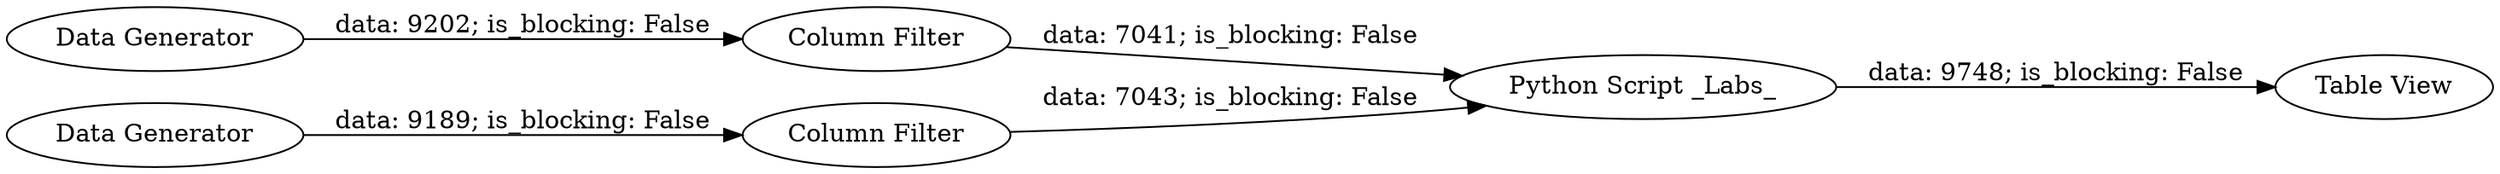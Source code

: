 digraph {
	"8780196704450295695_1" [label="Data Generator"]
	"8780196704450295695_2" [label="Column Filter"]
	"8780196704450295695_6" [label="Table View"]
	"8780196704450295695_3" [label="Python Script _Labs_"]
	"8780196704450295695_5" [label="Column Filter"]
	"8780196704450295695_4" [label="Data Generator"]
	"8780196704450295695_1" -> "8780196704450295695_2" [label="data: 9202; is_blocking: False"]
	"8780196704450295695_5" -> "8780196704450295695_3" [label="data: 7043; is_blocking: False"]
	"8780196704450295695_4" -> "8780196704450295695_5" [label="data: 9189; is_blocking: False"]
	"8780196704450295695_3" -> "8780196704450295695_6" [label="data: 9748; is_blocking: False"]
	"8780196704450295695_2" -> "8780196704450295695_3" [label="data: 7041; is_blocking: False"]
	rankdir=LR
}
